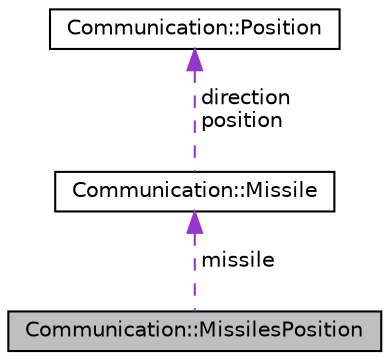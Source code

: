 digraph "Communication::MissilesPosition"
{
 // LATEX_PDF_SIZE
  edge [fontname="Helvetica",fontsize="10",labelfontname="Helvetica",labelfontsize="10"];
  node [fontname="Helvetica",fontsize="10",shape=record];
  Node1 [label="Communication::MissilesPosition",height=0.2,width=0.4,color="black", fillcolor="grey75", style="filled", fontcolor="black",tooltip="Structure to communicate a list of missiles."];
  Node2 -> Node1 [dir="back",color="darkorchid3",fontsize="10",style="dashed",label=" missile" ,fontname="Helvetica"];
  Node2 [label="Communication::Missile",height=0.2,width=0.4,color="black", fillcolor="white", style="filled",URL="$structCommunication_1_1Missile.html",tooltip="Structure to stock one missile."];
  Node3 -> Node2 [dir="back",color="darkorchid3",fontsize="10",style="dashed",label=" direction\nposition" ,fontname="Helvetica"];
  Node3 [label="Communication::Position",height=0.2,width=0.4,color="black", fillcolor="white", style="filled",URL="$structCommunication_1_1Position.html",tooltip="Structure to stock position."];
}
